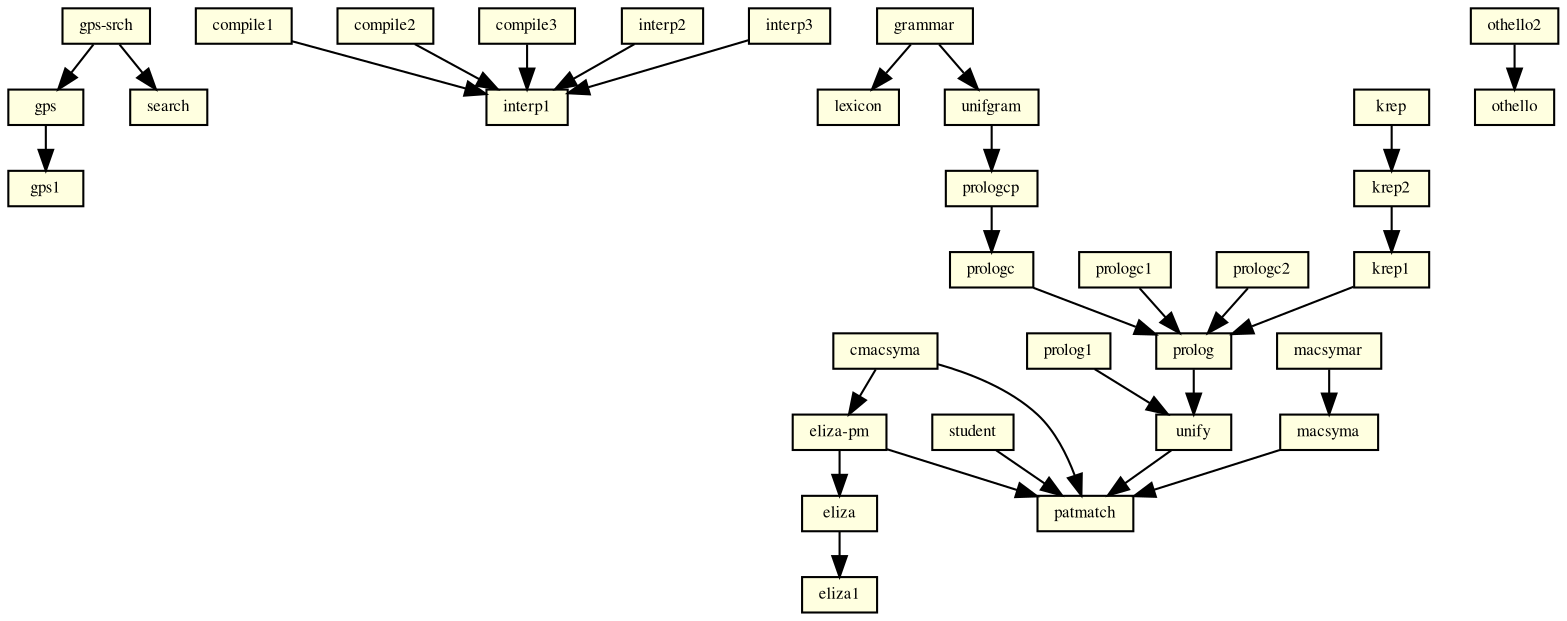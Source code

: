 digraph NORVIG
{
// attributes of graph:
// page=8,11.4;     // page size (NeXTprinter:A4).
// size=30,8;      // graph size (please edit to fit).
// rotate=90;     // graph orientation (please edit to fit).
// ratio=fill;   // fill the size (or compress, auto, aspect/ratio).
nodesep=0.3;
ranksep=0.3;
center=1;
// common attributes of NODES:
node [height=0.2 width=0.5 shape=box fontsize=8 fontname=Times];
ELEMENTCLASS810 [ style=filled color=black fillcolor=LightYellow label="gps1" ];
ELEMENTCLASS809 [ style=filled color=black fillcolor=LightYellow label="gps" ];
ELEMENTCLASS808 [ style=filled color=black fillcolor=LightYellow label="interp1" ];
ELEMENTCLASS807 [ style=filled color=black fillcolor=LightYellow label="compile1" ];
ELEMENTCLASS806 [ style=filled color=black fillcolor=LightYellow label="compile2" ];
ELEMENTCLASS805 [ style=filled color=black fillcolor=LightYellow label="compile3" ];
ELEMENTCLASS804 [ style=filled color=black fillcolor=LightYellow label="patmatch" ];
ELEMENTCLASS803 [ style=filled color=black fillcolor=LightYellow label="macsyma" ];
ELEMENTCLASS802 [ style=filled color=black fillcolor=LightYellow label="eliza-pm" ];
ELEMENTCLASS801 [ style=filled color=black fillcolor=LightYellow label="cmacsyma" ];
ELEMENTCLASS800 [ style=filled color=black fillcolor=LightYellow label="interp2" ];
ELEMENTCLASS799 [ style=filled color=black fillcolor=LightYellow label="interp3" ];
ELEMENTCLASS798 [ style=filled color=black fillcolor=LightYellow label="prolog" ];
ELEMENTCLASS797 [ style=filled color=black fillcolor=LightYellow label="prologc" ];
ELEMENTCLASS796 [ style=filled color=black fillcolor=LightYellow label="prologcp" ];
ELEMENTCLASS795 [ style=filled color=black fillcolor=LightYellow label="student" ];
ELEMENTCLASS794 [ style=filled color=black fillcolor=LightYellow label="macsymar" ];
ELEMENTCLASS793 [ style=filled color=black fillcolor=LightYellow label="krep2" ];
ELEMENTCLASS792 [ style=filled color=black fillcolor=LightYellow label="krep" ];
ELEMENTCLASS791 [ style=filled color=black fillcolor=LightYellow label="prologc1" ];
ELEMENTCLASS790 [ style=filled color=black fillcolor=LightYellow label="prologc2" ];
ELEMENTCLASS789 [ style=filled color=black fillcolor=LightYellow label="krep1" ];
ELEMENTCLASS788 [ style=filled color=black fillcolor=LightYellow label="unifgram" ];
ELEMENTCLASS787 [ style=filled color=black fillcolor=LightYellow label="eliza" ];
ELEMENTCLASS786 [ style=filled color=black fillcolor=LightYellow label="unify" ];
ELEMENTCLASS785 [ style=filled color=black fillcolor=LightYellow label="prolog1" ];
ELEMENTCLASS784 [ style=filled color=black fillcolor=LightYellow label="othello" ];
ELEMENTCLASS783 [ style=filled color=black fillcolor=LightYellow label="othello2" ];
ELEMENTCLASS782 [ style=filled color=black fillcolor=LightYellow label="search" ];
ELEMENTCLASS781 [ style=filled color=black fillcolor=LightYellow label="gps-srch" ];
ELEMENTCLASS780 [ style=filled color=black fillcolor=LightYellow label="eliza1" ];
ELEMENTCLASS779 [ style=filled color=black fillcolor=LightYellow label="lexicon" ];
ELEMENTCLASS772 [ style=filled color=black fillcolor=LightYellow label="grammar" ];
// common attributes of edges:
edge [style=solid];
ELEMENTCLASS809 -> ELEMENTCLASS810 ;
ELEMENTCLASS807 -> ELEMENTCLASS808 ;
ELEMENTCLASS806 -> ELEMENTCLASS808 ;
ELEMENTCLASS805 -> ELEMENTCLASS808 ;
ELEMENTCLASS803 -> ELEMENTCLASS804 ;
ELEMENTCLASS801 -> ELEMENTCLASS802 ;
ELEMENTCLASS801 -> ELEMENTCLASS804 ;
ELEMENTCLASS800 -> ELEMENTCLASS808 ;
ELEMENTCLASS799 -> ELEMENTCLASS808 ;
ELEMENTCLASS797 -> ELEMENTCLASS798 ;
ELEMENTCLASS796 -> ELEMENTCLASS797 ;
ELEMENTCLASS795 -> ELEMENTCLASS804 ;
ELEMENTCLASS794 -> ELEMENTCLASS803 ;
ELEMENTCLASS792 -> ELEMENTCLASS793 ;
ELEMENTCLASS791 -> ELEMENTCLASS798 ;
ELEMENTCLASS790 -> ELEMENTCLASS798 ;
ELEMENTCLASS789 -> ELEMENTCLASS798 ;
ELEMENTCLASS793 -> ELEMENTCLASS789 ;
ELEMENTCLASS788 -> ELEMENTCLASS796 ;
ELEMENTCLASS802 -> ELEMENTCLASS787 ;
ELEMENTCLASS802 -> ELEMENTCLASS804 ;
ELEMENTCLASS785 -> ELEMENTCLASS786 ;
ELEMENTCLASS786 -> ELEMENTCLASS804 ;
ELEMENTCLASS783 -> ELEMENTCLASS784 ;
ELEMENTCLASS781 -> ELEMENTCLASS782 ;
ELEMENTCLASS781 -> ELEMENTCLASS809 ;
ELEMENTCLASS798 -> ELEMENTCLASS786 ;
ELEMENTCLASS787 -> ELEMENTCLASS780 ;
ELEMENTCLASS772 -> ELEMENTCLASS779 ;
ELEMENTCLASS772 -> ELEMENTCLASS788 ;
}
